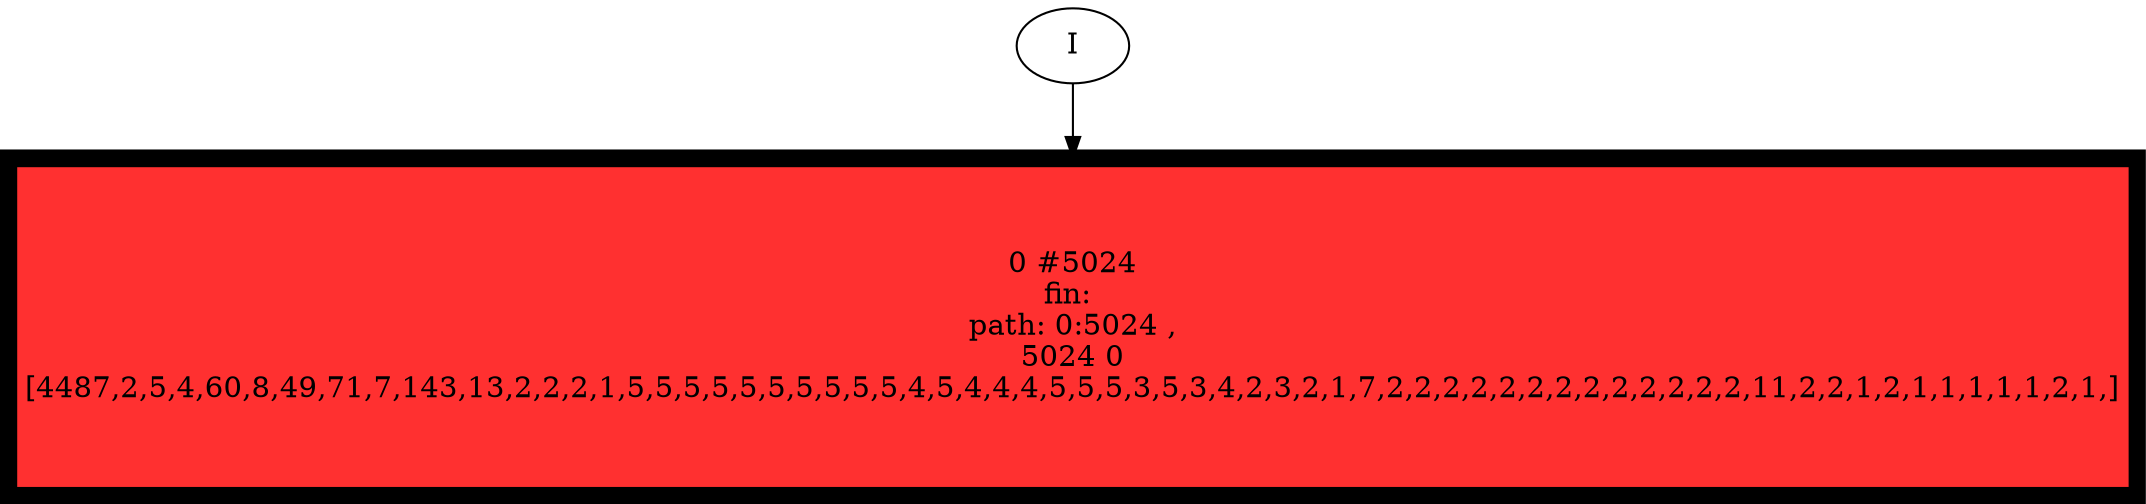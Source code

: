 // produced with flexfringe // 
digraph DFA {
	0 [label="root" shape=box];
		I -> 0;
	0 [ label="0 #5024
fin: 
 path: 0:5024 , 
5024 0
[4487,2,5,4,60,8,49,71,7,143,13,2,2,2,1,5,5,5,5,5,5,5,5,5,5,4,5,4,4,4,5,5,5,3,5,3,4,2,3,2,1,7,2,2,2,2,2,2,2,2,2,2,2,2,2,11,2,2,1,2,1,1,1,1,1,2,1,]" , style=filled, fillcolor="firebrick1", width=2.25362, height=2.25362, penwidth=8.52218];
}
